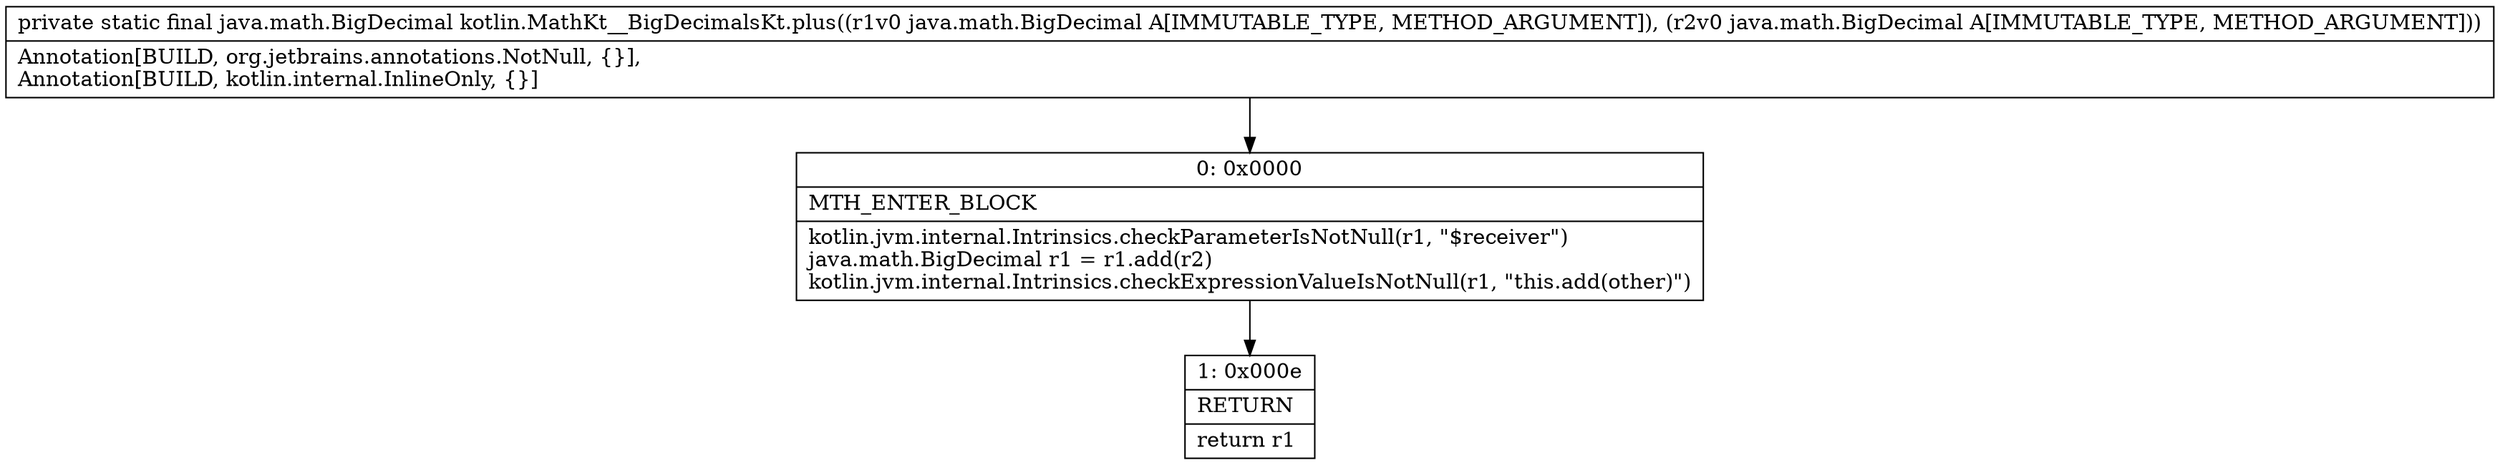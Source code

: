 digraph "CFG forkotlin.MathKt__BigDecimalsKt.plus(Ljava\/math\/BigDecimal;Ljava\/math\/BigDecimal;)Ljava\/math\/BigDecimal;" {
Node_0 [shape=record,label="{0\:\ 0x0000|MTH_ENTER_BLOCK\l|kotlin.jvm.internal.Intrinsics.checkParameterIsNotNull(r1, \"$receiver\")\ljava.math.BigDecimal r1 = r1.add(r2)\lkotlin.jvm.internal.Intrinsics.checkExpressionValueIsNotNull(r1, \"this.add(other)\")\l}"];
Node_1 [shape=record,label="{1\:\ 0x000e|RETURN\l|return r1\l}"];
MethodNode[shape=record,label="{private static final java.math.BigDecimal kotlin.MathKt__BigDecimalsKt.plus((r1v0 java.math.BigDecimal A[IMMUTABLE_TYPE, METHOD_ARGUMENT]), (r2v0 java.math.BigDecimal A[IMMUTABLE_TYPE, METHOD_ARGUMENT]))  | Annotation[BUILD, org.jetbrains.annotations.NotNull, \{\}], \lAnnotation[BUILD, kotlin.internal.InlineOnly, \{\}]\l}"];
MethodNode -> Node_0;
Node_0 -> Node_1;
}

